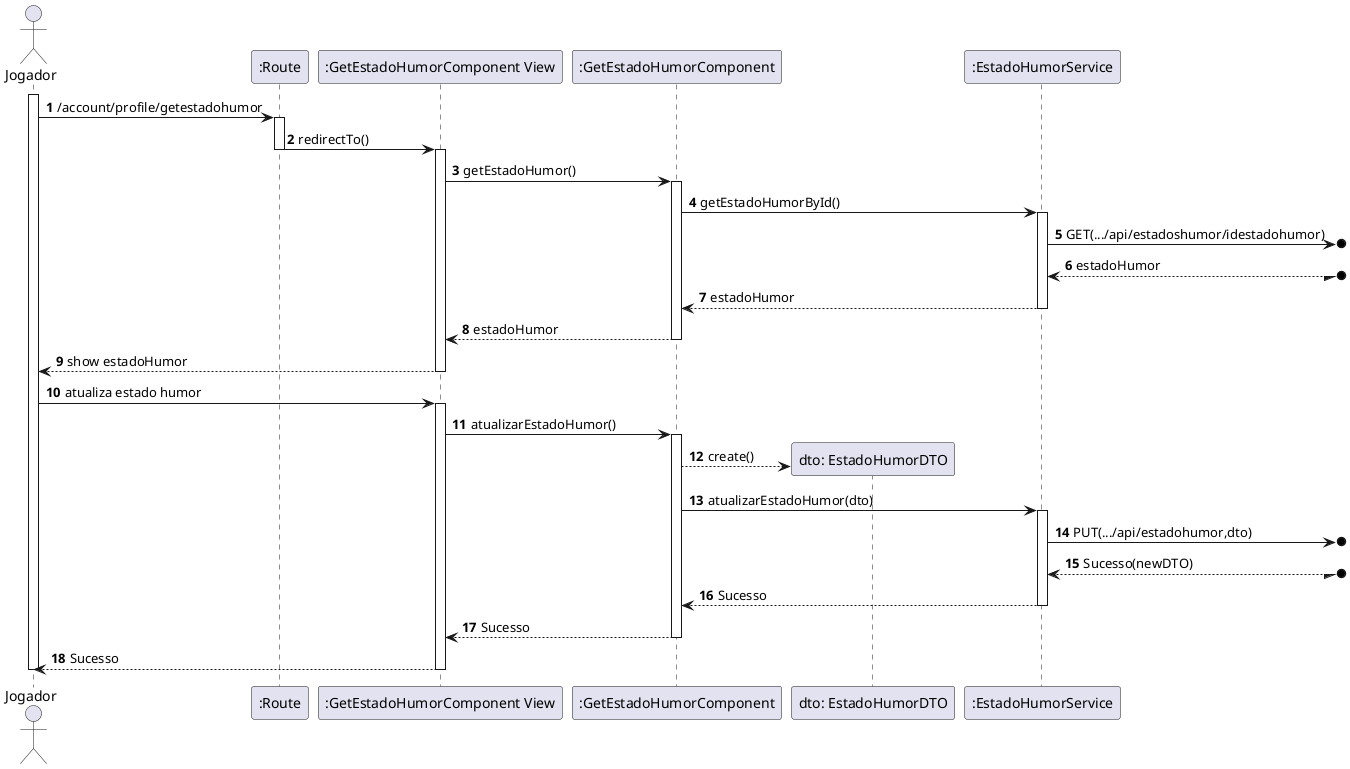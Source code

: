 @startuml
'https://plantuml.com/sequence-diagram

autonumber

actor "Jogador" as J

participant ":Route" as R
participant ":GetEstadoHumorComponent View" as CV
participant ":GetEstadoHumorComponent" as C
participant "dto: EstadoHumorDTO" as DTO
participant ":EstadoHumorService" as SERV

activate J
    J->R : /account/profile/getestadohumor
    activate R
        R->CV : redirectTo()
    deactivate R
    activate CV
        CV->C : getEstadoHumor()
        activate C
            C->SERV : getEstadoHumorById()
                activate SERV
                    SERV->o] : GET(.../api/estadoshumor/idestadohumor)
                    SERV<--/o] : estadoHumor
                    SERV-->C : estadoHumor
                deactivate SERV
            C-->CV : estadoHumor
        deactivate C
        CV-->J : show estadoHumor
    deactivate CV
    J->CV : atualiza estado humor
    activate CV
        CV->C : atualizarEstadoHumor()
        activate C
            C-->DTO ** : create()
            C->SERV : atualizarEstadoHumor(dto)
            activate SERV
                SERV->o] : PUT(.../api/estadohumor,dto)
                SERV<--/o] : Sucesso(newDTO)
                SERV-->C : Sucesso
            deactivate SERV
            C-->CV : Sucesso
        deactivate C
        CV-->J : Sucesso
    deactivate CV
deactivate J
            
        
   
        

@enduml